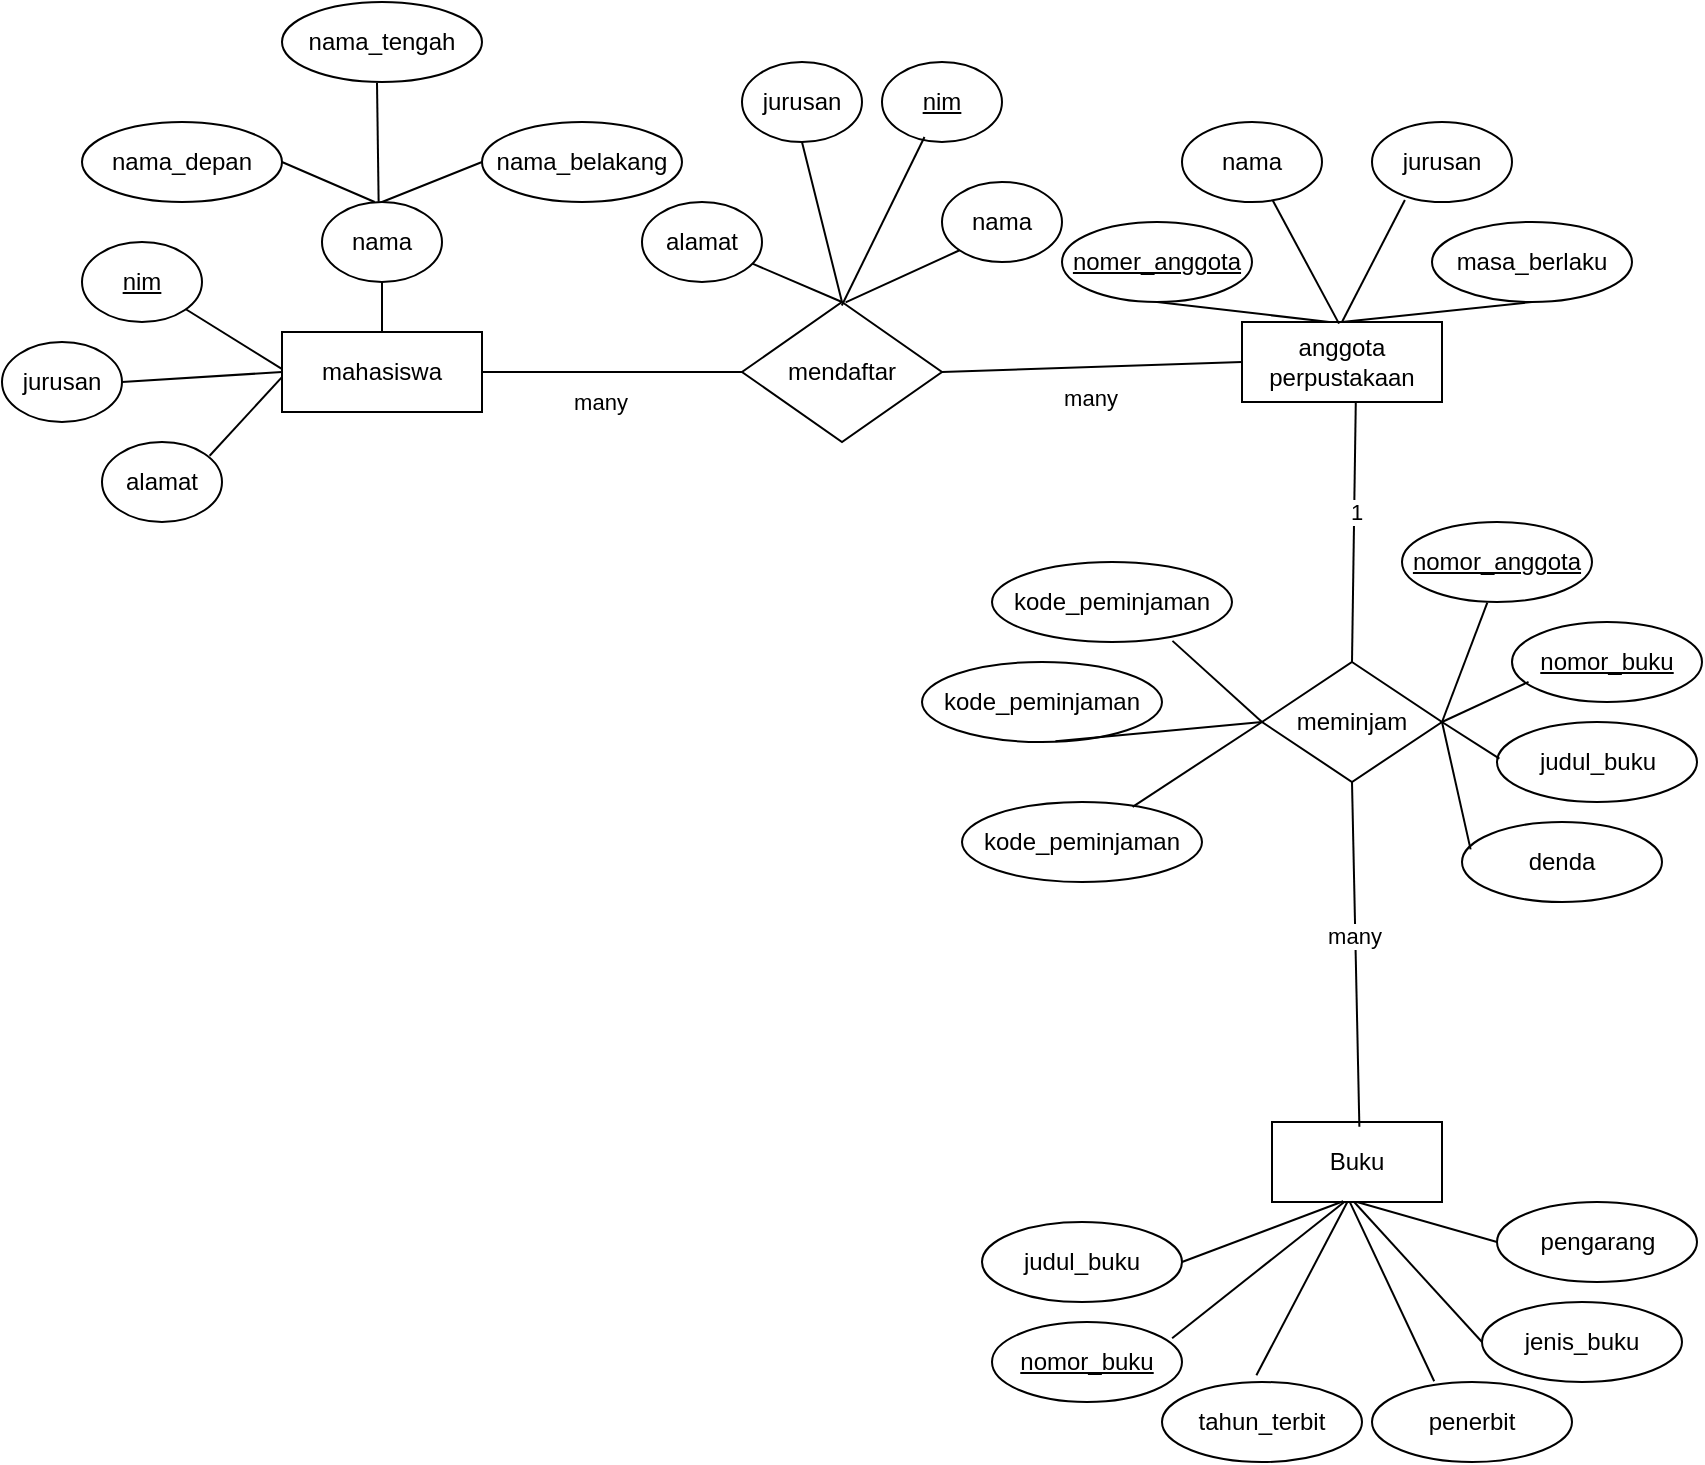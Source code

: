 <mxfile version="24.7.4">
  <diagram name="Page-1" id="sJKeThpk2iUNz69NSnVz">
    <mxGraphModel dx="954" dy="592" grid="1" gridSize="10" guides="1" tooltips="1" connect="1" arrows="1" fold="1" page="1" pageScale="1" pageWidth="850" pageHeight="1100" math="0" shadow="0">
      <root>
        <mxCell id="0" />
        <mxCell id="1" parent="0" />
        <mxCell id="n_9PKvbl7j-ViEUUjvDs-1" value="mahasiswa" style="whiteSpace=wrap;html=1;align=center;" parent="1" vertex="1">
          <mxGeometry x="140" y="475" width="100" height="40" as="geometry" />
        </mxCell>
        <mxCell id="n_9PKvbl7j-ViEUUjvDs-2" value="nama" style="ellipse;whiteSpace=wrap;html=1;align=center;" parent="1" vertex="1">
          <mxGeometry x="160" y="410" width="60" height="40" as="geometry" />
        </mxCell>
        <mxCell id="n_9PKvbl7j-ViEUUjvDs-3" value="nim" style="ellipse;whiteSpace=wrap;html=1;align=center;fontStyle=4;" parent="1" vertex="1">
          <mxGeometry x="40" y="430" width="60" height="40" as="geometry" />
        </mxCell>
        <mxCell id="n_9PKvbl7j-ViEUUjvDs-4" value="mendaftar" style="shape=rhombus;perimeter=rhombusPerimeter;whiteSpace=wrap;html=1;align=center;" parent="1" vertex="1">
          <mxGeometry x="370" y="460" width="100" height="70" as="geometry" />
        </mxCell>
        <mxCell id="n_9PKvbl7j-ViEUUjvDs-11" value="anggota perpustakaan" style="whiteSpace=wrap;html=1;align=center;" parent="1" vertex="1">
          <mxGeometry x="620" y="470" width="100" height="40" as="geometry" />
        </mxCell>
        <mxCell id="n_9PKvbl7j-ViEUUjvDs-12" value="" style="endArrow=none;html=1;rounded=0;exitX=1;exitY=0.5;exitDx=0;exitDy=0;" parent="1" source="n_9PKvbl7j-ViEUUjvDs-1" target="n_9PKvbl7j-ViEUUjvDs-4" edge="1">
          <mxGeometry relative="1" as="geometry">
            <mxPoint x="340" y="620" as="sourcePoint" />
            <mxPoint x="500" y="620" as="targetPoint" />
          </mxGeometry>
        </mxCell>
        <mxCell id="qQHPtw9gU3DnxDSDHL4Y-14" value="many" style="edgeLabel;html=1;align=center;verticalAlign=middle;resizable=0;points=[];" parent="n_9PKvbl7j-ViEUUjvDs-12" vertex="1" connectable="0">
          <mxGeometry x="-0.1" y="-1" relative="1" as="geometry">
            <mxPoint y="14" as="offset" />
          </mxGeometry>
        </mxCell>
        <mxCell id="n_9PKvbl7j-ViEUUjvDs-13" value="" style="endArrow=none;html=1;rounded=0;exitX=1;exitY=0.5;exitDx=0;exitDy=0;entryX=0;entryY=0.5;entryDx=0;entryDy=0;entryPerimeter=0;" parent="1" source="n_9PKvbl7j-ViEUUjvDs-4" target="n_9PKvbl7j-ViEUUjvDs-11" edge="1">
          <mxGeometry relative="1" as="geometry">
            <mxPoint x="470" y="530" as="sourcePoint" />
            <mxPoint x="630" y="530" as="targetPoint" />
          </mxGeometry>
        </mxCell>
        <mxCell id="qQHPtw9gU3DnxDSDHL4Y-15" value="many" style="edgeLabel;html=1;align=center;verticalAlign=middle;resizable=0;points=[];" parent="n_9PKvbl7j-ViEUUjvDs-13" vertex="1" connectable="0">
          <mxGeometry x="-0.083" y="-1" relative="1" as="geometry">
            <mxPoint x="5" y="14" as="offset" />
          </mxGeometry>
        </mxCell>
        <mxCell id="n_9PKvbl7j-ViEUUjvDs-14" value="meminjam" style="shape=rhombus;perimeter=rhombusPerimeter;whiteSpace=wrap;html=1;align=center;" parent="1" vertex="1">
          <mxGeometry x="630" y="640" width="90" height="60" as="geometry" />
        </mxCell>
        <mxCell id="n_9PKvbl7j-ViEUUjvDs-15" value="" style="endArrow=none;html=1;rounded=0;exitX=0.569;exitY=0.99;exitDx=0;exitDy=0;exitPerimeter=0;entryX=0.5;entryY=0;entryDx=0;entryDy=0;" parent="1" source="n_9PKvbl7j-ViEUUjvDs-11" edge="1" target="n_9PKvbl7j-ViEUUjvDs-14">
          <mxGeometry relative="1" as="geometry">
            <mxPoint x="490" y="630" as="sourcePoint" />
            <mxPoint x="620" y="660" as="targetPoint" />
          </mxGeometry>
        </mxCell>
        <mxCell id="kim4gKY6Lfjgh0uR6b1r-33" value="1" style="edgeLabel;html=1;align=center;verticalAlign=middle;resizable=0;points=[];" vertex="1" connectable="0" parent="n_9PKvbl7j-ViEUUjvDs-15">
          <mxGeometry x="-0.15" y="1" relative="1" as="geometry">
            <mxPoint as="offset" />
          </mxGeometry>
        </mxCell>
        <mxCell id="n_9PKvbl7j-ViEUUjvDs-16" value="Buku" style="whiteSpace=wrap;html=1;align=center;" parent="1" vertex="1">
          <mxGeometry x="635" y="870" width="85" height="40" as="geometry" />
        </mxCell>
        <mxCell id="n_9PKvbl7j-ViEUUjvDs-17" value="" style="endArrow=none;html=1;rounded=0;exitX=0.5;exitY=1;exitDx=0;exitDy=0;entryX=0.514;entryY=0.06;entryDx=0;entryDy=0;entryPerimeter=0;" parent="1" source="n_9PKvbl7j-ViEUUjvDs-14" target="n_9PKvbl7j-ViEUUjvDs-16" edge="1">
          <mxGeometry relative="1" as="geometry">
            <mxPoint x="440" y="1040" as="sourcePoint" />
            <mxPoint x="600" y="1040" as="targetPoint" />
          </mxGeometry>
        </mxCell>
        <mxCell id="kim4gKY6Lfjgh0uR6b1r-32" value="many" style="edgeLabel;html=1;align=center;verticalAlign=middle;resizable=0;points=[];" vertex="1" connectable="0" parent="n_9PKvbl7j-ViEUUjvDs-17">
          <mxGeometry x="-0.107" y="-1" relative="1" as="geometry">
            <mxPoint as="offset" />
          </mxGeometry>
        </mxCell>
        <mxCell id="n_9PKvbl7j-ViEUUjvDs-18" value="nama_depan" style="ellipse;whiteSpace=wrap;html=1;align=center;" parent="1" vertex="1">
          <mxGeometry x="40" y="370" width="100" height="40" as="geometry" />
        </mxCell>
        <mxCell id="n_9PKvbl7j-ViEUUjvDs-19" value="nama_tengah" style="ellipse;whiteSpace=wrap;html=1;align=center;" parent="1" vertex="1">
          <mxGeometry x="140" y="310" width="100" height="40" as="geometry" />
        </mxCell>
        <mxCell id="n_9PKvbl7j-ViEUUjvDs-20" value="nama_belakang" style="ellipse;whiteSpace=wrap;html=1;align=center;" parent="1" vertex="1">
          <mxGeometry x="240" y="370" width="100" height="40" as="geometry" />
        </mxCell>
        <mxCell id="n_9PKvbl7j-ViEUUjvDs-21" value="" style="endArrow=none;html=1;rounded=0;exitX=0.5;exitY=0;exitDx=0;exitDy=0;entryX=0.5;entryY=1;entryDx=0;entryDy=0;" parent="1" source="n_9PKvbl7j-ViEUUjvDs-1" target="n_9PKvbl7j-ViEUUjvDs-2" edge="1">
          <mxGeometry relative="1" as="geometry">
            <mxPoint x="220" y="420" as="sourcePoint" />
            <mxPoint x="380" y="420" as="targetPoint" />
          </mxGeometry>
        </mxCell>
        <mxCell id="n_9PKvbl7j-ViEUUjvDs-22" value="" style="endArrow=none;html=1;rounded=0;exitX=0.472;exitY=-0.003;exitDx=0;exitDy=0;exitPerimeter=0;entryX=0.475;entryY=1.011;entryDx=0;entryDy=0;entryPerimeter=0;" parent="1" source="n_9PKvbl7j-ViEUUjvDs-2" target="n_9PKvbl7j-ViEUUjvDs-19" edge="1">
          <mxGeometry relative="1" as="geometry">
            <mxPoint x="100" y="470" as="sourcePoint" />
            <mxPoint x="200" y="390" as="targetPoint" />
          </mxGeometry>
        </mxCell>
        <mxCell id="n_9PKvbl7j-ViEUUjvDs-23" value="" style="endArrow=none;html=1;rounded=0;exitX=0.5;exitY=0;exitDx=0;exitDy=0;exitPerimeter=0;entryX=0;entryY=0.5;entryDx=0;entryDy=0;" parent="1" source="n_9PKvbl7j-ViEUUjvDs-2" target="n_9PKvbl7j-ViEUUjvDs-20" edge="1">
          <mxGeometry relative="1" as="geometry">
            <mxPoint x="100" y="380" as="sourcePoint" />
            <mxPoint x="260" y="380" as="targetPoint" />
          </mxGeometry>
        </mxCell>
        <mxCell id="n_9PKvbl7j-ViEUUjvDs-24" value="" style="endArrow=none;html=1;rounded=0;exitX=0.439;exitY=0;exitDx=0;exitDy=0;exitPerimeter=0;entryX=1;entryY=0.5;entryDx=0;entryDy=0;entryPerimeter=0;" parent="1" source="n_9PKvbl7j-ViEUUjvDs-2" target="n_9PKvbl7j-ViEUUjvDs-18" edge="1">
          <mxGeometry relative="1" as="geometry">
            <mxPoint x="80" y="400" as="sourcePoint" />
            <mxPoint x="240" y="400" as="targetPoint" />
          </mxGeometry>
        </mxCell>
        <mxCell id="n_9PKvbl7j-ViEUUjvDs-26" value="jurusan" style="ellipse;whiteSpace=wrap;html=1;align=center;" parent="1" vertex="1">
          <mxGeometry y="480" width="60" height="40" as="geometry" />
        </mxCell>
        <mxCell id="n_9PKvbl7j-ViEUUjvDs-27" value="alamat" style="ellipse;whiteSpace=wrap;html=1;align=center;" parent="1" vertex="1">
          <mxGeometry x="50" y="530" width="60" height="40" as="geometry" />
        </mxCell>
        <mxCell id="n_9PKvbl7j-ViEUUjvDs-28" value="" style="endArrow=none;html=1;rounded=0;exitX=0;exitY=0.5;exitDx=0;exitDy=0;" parent="1" source="n_9PKvbl7j-ViEUUjvDs-1" edge="1">
          <mxGeometry relative="1" as="geometry">
            <mxPoint x="130" y="460" as="sourcePoint" />
            <mxPoint x="60" y="500" as="targetPoint" />
          </mxGeometry>
        </mxCell>
        <mxCell id="n_9PKvbl7j-ViEUUjvDs-29" value="" style="endArrow=none;html=1;rounded=0;exitX=0.003;exitY=0.467;exitDx=0;exitDy=0;exitPerimeter=0;" parent="1" source="n_9PKvbl7j-ViEUUjvDs-1" target="n_9PKvbl7j-ViEUUjvDs-3" edge="1">
          <mxGeometry relative="1" as="geometry">
            <mxPoint x="140" y="490" as="sourcePoint" />
            <mxPoint x="220" y="490" as="targetPoint" />
          </mxGeometry>
        </mxCell>
        <mxCell id="n_9PKvbl7j-ViEUUjvDs-30" value="" style="endArrow=none;html=1;rounded=0;entryX=0.001;entryY=0.561;entryDx=0;entryDy=0;entryPerimeter=0;exitX=0.897;exitY=0.172;exitDx=0;exitDy=0;exitPerimeter=0;" parent="1" source="n_9PKvbl7j-ViEUUjvDs-27" target="n_9PKvbl7j-ViEUUjvDs-1" edge="1">
          <mxGeometry relative="1" as="geometry">
            <mxPoint x="60" y="550" as="sourcePoint" />
            <mxPoint x="220" y="550" as="targetPoint" />
          </mxGeometry>
        </mxCell>
        <mxCell id="n_9PKvbl7j-ViEUUjvDs-31" value="nim" style="ellipse;whiteSpace=wrap;html=1;align=center;fontStyle=4;" parent="1" vertex="1">
          <mxGeometry x="440" y="340" width="60" height="40" as="geometry" />
        </mxCell>
        <mxCell id="n_9PKvbl7j-ViEUUjvDs-32" value="jurusan" style="ellipse;whiteSpace=wrap;html=1;align=center;" parent="1" vertex="1">
          <mxGeometry x="370" y="340" width="60" height="40" as="geometry" />
        </mxCell>
        <mxCell id="n_9PKvbl7j-ViEUUjvDs-33" value="nama" style="ellipse;whiteSpace=wrap;html=1;align=center;" parent="1" vertex="1">
          <mxGeometry x="470" y="400" width="60" height="40" as="geometry" />
        </mxCell>
        <mxCell id="n_9PKvbl7j-ViEUUjvDs-34" value="alamat" style="ellipse;whiteSpace=wrap;html=1;align=center;" parent="1" vertex="1">
          <mxGeometry x="320" y="410" width="60" height="40" as="geometry" />
        </mxCell>
        <mxCell id="qQHPtw9gU3DnxDSDHL4Y-1" value="" style="endArrow=none;html=1;rounded=0;entryX=0.5;entryY=0;entryDx=0;entryDy=0;" parent="1" source="n_9PKvbl7j-ViEUUjvDs-34" target="n_9PKvbl7j-ViEUUjvDs-4" edge="1">
          <mxGeometry relative="1" as="geometry">
            <mxPoint x="380" y="350" as="sourcePoint" />
            <mxPoint x="480" y="460" as="targetPoint" />
          </mxGeometry>
        </mxCell>
        <mxCell id="qQHPtw9gU3DnxDSDHL4Y-2" value="" style="endArrow=none;html=1;rounded=0;exitX=0.5;exitY=1;exitDx=0;exitDy=0;entryX=0.5;entryY=0;entryDx=0;entryDy=0;" parent="1" source="n_9PKvbl7j-ViEUUjvDs-32" target="n_9PKvbl7j-ViEUUjvDs-4" edge="1">
          <mxGeometry relative="1" as="geometry">
            <mxPoint x="420" y="430" as="sourcePoint" />
            <mxPoint x="580" y="430" as="targetPoint" />
          </mxGeometry>
        </mxCell>
        <mxCell id="qQHPtw9gU3DnxDSDHL4Y-3" value="" style="endArrow=none;html=1;rounded=0;exitX=0.499;exitY=0.025;exitDx=0;exitDy=0;exitPerimeter=0;entryX=0.354;entryY=0.938;entryDx=0;entryDy=0;entryPerimeter=0;" parent="1" source="n_9PKvbl7j-ViEUUjvDs-4" target="n_9PKvbl7j-ViEUUjvDs-31" edge="1">
          <mxGeometry relative="1" as="geometry">
            <mxPoint x="420" y="420" as="sourcePoint" />
            <mxPoint x="520" y="380" as="targetPoint" />
          </mxGeometry>
        </mxCell>
        <mxCell id="qQHPtw9gU3DnxDSDHL4Y-4" value="" style="endArrow=none;html=1;rounded=0;exitX=0.518;exitY=0.003;exitDx=0;exitDy=0;exitPerimeter=0;entryX=0;entryY=1;entryDx=0;entryDy=0;" parent="1" source="n_9PKvbl7j-ViEUUjvDs-4" target="n_9PKvbl7j-ViEUUjvDs-33" edge="1">
          <mxGeometry relative="1" as="geometry">
            <mxPoint x="420" y="420" as="sourcePoint" />
            <mxPoint x="580" y="420" as="targetPoint" />
          </mxGeometry>
        </mxCell>
        <mxCell id="qQHPtw9gU3DnxDSDHL4Y-5" value="nama" style="ellipse;whiteSpace=wrap;html=1;align=center;" parent="1" vertex="1">
          <mxGeometry x="590" y="370" width="70" height="40" as="geometry" />
        </mxCell>
        <mxCell id="qQHPtw9gU3DnxDSDHL4Y-6" value="jurusan" style="ellipse;whiteSpace=wrap;html=1;align=center;" parent="1" vertex="1">
          <mxGeometry x="685" y="370" width="70" height="40" as="geometry" />
        </mxCell>
        <mxCell id="qQHPtw9gU3DnxDSDHL4Y-7" value="nomer_anggota" style="ellipse;whiteSpace=wrap;html=1;align=center;fontStyle=4;" parent="1" vertex="1">
          <mxGeometry x="530" y="420" width="95" height="40" as="geometry" />
        </mxCell>
        <mxCell id="qQHPtw9gU3DnxDSDHL4Y-8" value="masa_berlaku" style="ellipse;whiteSpace=wrap;html=1;align=center;" parent="1" vertex="1">
          <mxGeometry x="715" y="420" width="100" height="40" as="geometry" />
        </mxCell>
        <mxCell id="qQHPtw9gU3DnxDSDHL4Y-9" value="" style="endArrow=none;html=1;rounded=0;entryX=0.235;entryY=0.974;entryDx=0;entryDy=0;entryPerimeter=0;exitX=0.5;exitY=0;exitDx=0;exitDy=0;" parent="1" source="n_9PKvbl7j-ViEUUjvDs-11" target="qQHPtw9gU3DnxDSDHL4Y-6" edge="1">
          <mxGeometry relative="1" as="geometry">
            <mxPoint x="720" y="470" as="sourcePoint" />
            <mxPoint x="830" y="440" as="targetPoint" />
          </mxGeometry>
        </mxCell>
        <mxCell id="qQHPtw9gU3DnxDSDHL4Y-10" value="" style="endArrow=none;html=1;rounded=0;entryX=0.485;entryY=0.02;entryDx=0;entryDy=0;entryPerimeter=0;" parent="1" source="qQHPtw9gU3DnxDSDHL4Y-5" target="n_9PKvbl7j-ViEUUjvDs-11" edge="1">
          <mxGeometry relative="1" as="geometry">
            <mxPoint x="650" y="460" as="sourcePoint" />
            <mxPoint x="810" y="460" as="targetPoint" />
          </mxGeometry>
        </mxCell>
        <mxCell id="qQHPtw9gU3DnxDSDHL4Y-12" value="" style="endArrow=none;html=1;rounded=0;entryX=0.5;entryY=1;entryDx=0;entryDy=0;exitX=0.5;exitY=0;exitDx=0;exitDy=0;" parent="1" source="n_9PKvbl7j-ViEUUjvDs-11" target="qQHPtw9gU3DnxDSDHL4Y-8" edge="1">
          <mxGeometry relative="1" as="geometry">
            <mxPoint x="710" y="480" as="sourcePoint" />
            <mxPoint x="860" y="460" as="targetPoint" />
          </mxGeometry>
        </mxCell>
        <mxCell id="qQHPtw9gU3DnxDSDHL4Y-13" value="" style="endArrow=none;html=1;rounded=0;entryX=0.436;entryY=0;entryDx=0;entryDy=0;entryPerimeter=0;exitX=0.5;exitY=1;exitDx=0;exitDy=0;" parent="1" source="qQHPtw9gU3DnxDSDHL4Y-7" target="n_9PKvbl7j-ViEUUjvDs-11" edge="1">
          <mxGeometry relative="1" as="geometry">
            <mxPoint x="550" y="430" as="sourcePoint" />
            <mxPoint x="710" y="430" as="targetPoint" />
          </mxGeometry>
        </mxCell>
        <mxCell id="kim4gKY6Lfjgh0uR6b1r-2" value="nomor_anggota" style="ellipse;whiteSpace=wrap;html=1;align=center;fontStyle=4;" vertex="1" parent="1">
          <mxGeometry x="700" y="570" width="95" height="40" as="geometry" />
        </mxCell>
        <mxCell id="kim4gKY6Lfjgh0uR6b1r-3" value="nomor_buku" style="ellipse;whiteSpace=wrap;html=1;align=center;fontStyle=4;" vertex="1" parent="1">
          <mxGeometry x="755" y="620" width="95" height="40" as="geometry" />
        </mxCell>
        <mxCell id="kim4gKY6Lfjgh0uR6b1r-4" value="judul_buku" style="ellipse;whiteSpace=wrap;html=1;align=center;" vertex="1" parent="1">
          <mxGeometry x="747.5" y="670" width="100" height="40" as="geometry" />
        </mxCell>
        <mxCell id="kim4gKY6Lfjgh0uR6b1r-5" value="denda" style="ellipse;whiteSpace=wrap;html=1;align=center;" vertex="1" parent="1">
          <mxGeometry x="730" y="720" width="100" height="40" as="geometry" />
        </mxCell>
        <mxCell id="kim4gKY6Lfjgh0uR6b1r-6" value="" style="endArrow=none;html=1;rounded=0;exitX=1;exitY=0.5;exitDx=0;exitDy=0;entryX=0.449;entryY=1.009;entryDx=0;entryDy=0;entryPerimeter=0;" edge="1" parent="1" source="n_9PKvbl7j-ViEUUjvDs-14" target="kim4gKY6Lfjgh0uR6b1r-2">
          <mxGeometry relative="1" as="geometry">
            <mxPoint x="650" y="700" as="sourcePoint" />
            <mxPoint x="750" y="630" as="targetPoint" />
          </mxGeometry>
        </mxCell>
        <mxCell id="kim4gKY6Lfjgh0uR6b1r-7" value="" style="endArrow=none;html=1;rounded=0;entryX=0.087;entryY=0.749;entryDx=0;entryDy=0;exitX=1;exitY=0.5;exitDx=0;exitDy=0;entryPerimeter=0;" edge="1" parent="1" source="n_9PKvbl7j-ViEUUjvDs-14" target="kim4gKY6Lfjgh0uR6b1r-3">
          <mxGeometry relative="1" as="geometry">
            <mxPoint x="690" y="650" as="sourcePoint" />
            <mxPoint x="850" y="650" as="targetPoint" />
          </mxGeometry>
        </mxCell>
        <mxCell id="kim4gKY6Lfjgh0uR6b1r-8" value="" style="endArrow=none;html=1;rounded=0;entryX=0.012;entryY=0.457;entryDx=0;entryDy=0;entryPerimeter=0;exitX=1;exitY=0.5;exitDx=0;exitDy=0;" edge="1" parent="1" source="n_9PKvbl7j-ViEUUjvDs-14" target="kim4gKY6Lfjgh0uR6b1r-4">
          <mxGeometry relative="1" as="geometry">
            <mxPoint x="680" y="700" as="sourcePoint" />
            <mxPoint x="840" y="700" as="targetPoint" />
          </mxGeometry>
        </mxCell>
        <mxCell id="kim4gKY6Lfjgh0uR6b1r-9" value="" style="endArrow=none;html=1;rounded=0;exitX=0.043;exitY=0.342;exitDx=0;exitDy=0;exitPerimeter=0;entryX=1;entryY=0.5;entryDx=0;entryDy=0;" edge="1" parent="1" source="kim4gKY6Lfjgh0uR6b1r-5" target="n_9PKvbl7j-ViEUUjvDs-14">
          <mxGeometry relative="1" as="geometry">
            <mxPoint x="690" y="710" as="sourcePoint" />
            <mxPoint x="720" y="690" as="targetPoint" />
          </mxGeometry>
        </mxCell>
        <mxCell id="kim4gKY6Lfjgh0uR6b1r-10" value="kode_peminjaman" style="ellipse;whiteSpace=wrap;html=1;align=center;" vertex="1" parent="1">
          <mxGeometry x="495" y="590" width="120" height="40" as="geometry" />
        </mxCell>
        <mxCell id="kim4gKY6Lfjgh0uR6b1r-11" value="kode_peminjaman" style="ellipse;whiteSpace=wrap;html=1;align=center;" vertex="1" parent="1">
          <mxGeometry x="480" y="710" width="120" height="40" as="geometry" />
        </mxCell>
        <mxCell id="kim4gKY6Lfjgh0uR6b1r-12" value="kode_peminjaman" style="ellipse;whiteSpace=wrap;html=1;align=center;" vertex="1" parent="1">
          <mxGeometry x="460" y="640" width="120" height="40" as="geometry" />
        </mxCell>
        <mxCell id="kim4gKY6Lfjgh0uR6b1r-14" value="" style="endArrow=none;html=1;rounded=0;entryX=0;entryY=0.5;entryDx=0;entryDy=0;exitX=0.752;exitY=0.986;exitDx=0;exitDy=0;exitPerimeter=0;" edge="1" parent="1" source="kim4gKY6Lfjgh0uR6b1r-10" target="n_9PKvbl7j-ViEUUjvDs-14">
          <mxGeometry relative="1" as="geometry">
            <mxPoint x="520" y="690" as="sourcePoint" />
            <mxPoint x="680" y="690" as="targetPoint" />
          </mxGeometry>
        </mxCell>
        <mxCell id="kim4gKY6Lfjgh0uR6b1r-15" value="" style="endArrow=none;html=1;rounded=0;entryX=0;entryY=0.5;entryDx=0;entryDy=0;exitX=0.556;exitY=0.99;exitDx=0;exitDy=0;exitPerimeter=0;" edge="1" parent="1" source="kim4gKY6Lfjgh0uR6b1r-12" target="n_9PKvbl7j-ViEUUjvDs-14">
          <mxGeometry relative="1" as="geometry">
            <mxPoint x="520" y="690" as="sourcePoint" />
            <mxPoint x="680" y="690" as="targetPoint" />
          </mxGeometry>
        </mxCell>
        <mxCell id="kim4gKY6Lfjgh0uR6b1r-17" value="" style="endArrow=none;html=1;rounded=0;entryX=0;entryY=0.5;entryDx=0;entryDy=0;exitX=0.711;exitY=0.06;exitDx=0;exitDy=0;exitPerimeter=0;" edge="1" parent="1" source="kim4gKY6Lfjgh0uR6b1r-11" target="n_9PKvbl7j-ViEUUjvDs-14">
          <mxGeometry relative="1" as="geometry">
            <mxPoint x="490" y="690" as="sourcePoint" />
            <mxPoint x="650" y="690" as="targetPoint" />
          </mxGeometry>
        </mxCell>
        <mxCell id="kim4gKY6Lfjgh0uR6b1r-18" value="nomor_buku" style="ellipse;whiteSpace=wrap;html=1;align=center;fontStyle=4;" vertex="1" parent="1">
          <mxGeometry x="495" y="970" width="95" height="40" as="geometry" />
        </mxCell>
        <mxCell id="kim4gKY6Lfjgh0uR6b1r-19" value="judul_buku" style="ellipse;whiteSpace=wrap;html=1;align=center;" vertex="1" parent="1">
          <mxGeometry x="490" y="920" width="100" height="40" as="geometry" />
        </mxCell>
        <mxCell id="kim4gKY6Lfjgh0uR6b1r-20" value="tahun_terbit" style="ellipse;whiteSpace=wrap;html=1;align=center;" vertex="1" parent="1">
          <mxGeometry x="580" y="1000" width="100" height="40" as="geometry" />
        </mxCell>
        <mxCell id="kim4gKY6Lfjgh0uR6b1r-21" value="penerbit" style="ellipse;whiteSpace=wrap;html=1;align=center;" vertex="1" parent="1">
          <mxGeometry x="685" y="1000" width="100" height="40" as="geometry" />
        </mxCell>
        <mxCell id="kim4gKY6Lfjgh0uR6b1r-22" value="jenis_buku" style="ellipse;whiteSpace=wrap;html=1;align=center;" vertex="1" parent="1">
          <mxGeometry x="740" y="960" width="100" height="40" as="geometry" />
        </mxCell>
        <mxCell id="kim4gKY6Lfjgh0uR6b1r-23" value="pengarang" style="ellipse;whiteSpace=wrap;html=1;align=center;" vertex="1" parent="1">
          <mxGeometry x="747.5" y="910" width="100" height="40" as="geometry" />
        </mxCell>
        <mxCell id="kim4gKY6Lfjgh0uR6b1r-24" value="" style="endArrow=none;html=1;rounded=0;exitX=1;exitY=0.5;exitDx=0;exitDy=0;entryX=0.419;entryY=0.99;entryDx=0;entryDy=0;entryPerimeter=0;" edge="1" parent="1" source="kim4gKY6Lfjgh0uR6b1r-19" target="n_9PKvbl7j-ViEUUjvDs-16">
          <mxGeometry relative="1" as="geometry">
            <mxPoint x="620" y="810" as="sourcePoint" />
            <mxPoint x="670" y="920" as="targetPoint" />
          </mxGeometry>
        </mxCell>
        <mxCell id="kim4gKY6Lfjgh0uR6b1r-25" value="" style="endArrow=none;html=1;rounded=0;entryX=0;entryY=0.5;entryDx=0;entryDy=0;exitX=0.5;exitY=1;exitDx=0;exitDy=0;" edge="1" parent="1" source="n_9PKvbl7j-ViEUUjvDs-16" target="kim4gKY6Lfjgh0uR6b1r-23">
          <mxGeometry relative="1" as="geometry">
            <mxPoint x="600" y="900" as="sourcePoint" />
            <mxPoint x="760" y="900" as="targetPoint" />
          </mxGeometry>
        </mxCell>
        <mxCell id="kim4gKY6Lfjgh0uR6b1r-27" value="" style="endArrow=none;html=1;rounded=0;entryX=0;entryY=0.5;entryDx=0;entryDy=0;exitX=0.482;exitY=0.997;exitDx=0;exitDy=0;exitPerimeter=0;" edge="1" parent="1" source="n_9PKvbl7j-ViEUUjvDs-16" target="kim4gKY6Lfjgh0uR6b1r-22">
          <mxGeometry relative="1" as="geometry">
            <mxPoint x="620" y="970" as="sourcePoint" />
            <mxPoint x="780" y="970" as="targetPoint" />
          </mxGeometry>
        </mxCell>
        <mxCell id="kim4gKY6Lfjgh0uR6b1r-29" value="" style="endArrow=none;html=1;rounded=0;entryX=0.311;entryY=-0.01;entryDx=0;entryDy=0;entryPerimeter=0;exitX=0.456;exitY=0.993;exitDx=0;exitDy=0;exitPerimeter=0;" edge="1" parent="1" source="n_9PKvbl7j-ViEUUjvDs-16" target="kim4gKY6Lfjgh0uR6b1r-21">
          <mxGeometry relative="1" as="geometry">
            <mxPoint x="670" y="920" as="sourcePoint" />
            <mxPoint x="800" y="980" as="targetPoint" />
            <Array as="points" />
          </mxGeometry>
        </mxCell>
        <mxCell id="kim4gKY6Lfjgh0uR6b1r-30" value="" style="endArrow=none;html=1;rounded=0;exitX=0.472;exitY=-0.085;exitDx=0;exitDy=0;exitPerimeter=0;entryX=0.444;entryY=0.996;entryDx=0;entryDy=0;entryPerimeter=0;" edge="1" parent="1" source="kim4gKY6Lfjgh0uR6b1r-20" target="n_9PKvbl7j-ViEUUjvDs-16">
          <mxGeometry relative="1" as="geometry">
            <mxPoint x="560" y="950" as="sourcePoint" />
            <mxPoint x="670" y="920" as="targetPoint" />
          </mxGeometry>
        </mxCell>
        <mxCell id="kim4gKY6Lfjgh0uR6b1r-31" value="" style="endArrow=none;html=1;rounded=0;exitX=0.948;exitY=0.202;exitDx=0;exitDy=0;exitPerimeter=0;entryX=0.425;entryY=0.999;entryDx=0;entryDy=0;entryPerimeter=0;" edge="1" parent="1" source="kim4gKY6Lfjgh0uR6b1r-18" target="n_9PKvbl7j-ViEUUjvDs-16">
          <mxGeometry relative="1" as="geometry">
            <mxPoint x="600" y="920" as="sourcePoint" />
            <mxPoint x="670" y="910" as="targetPoint" />
          </mxGeometry>
        </mxCell>
      </root>
    </mxGraphModel>
  </diagram>
</mxfile>
